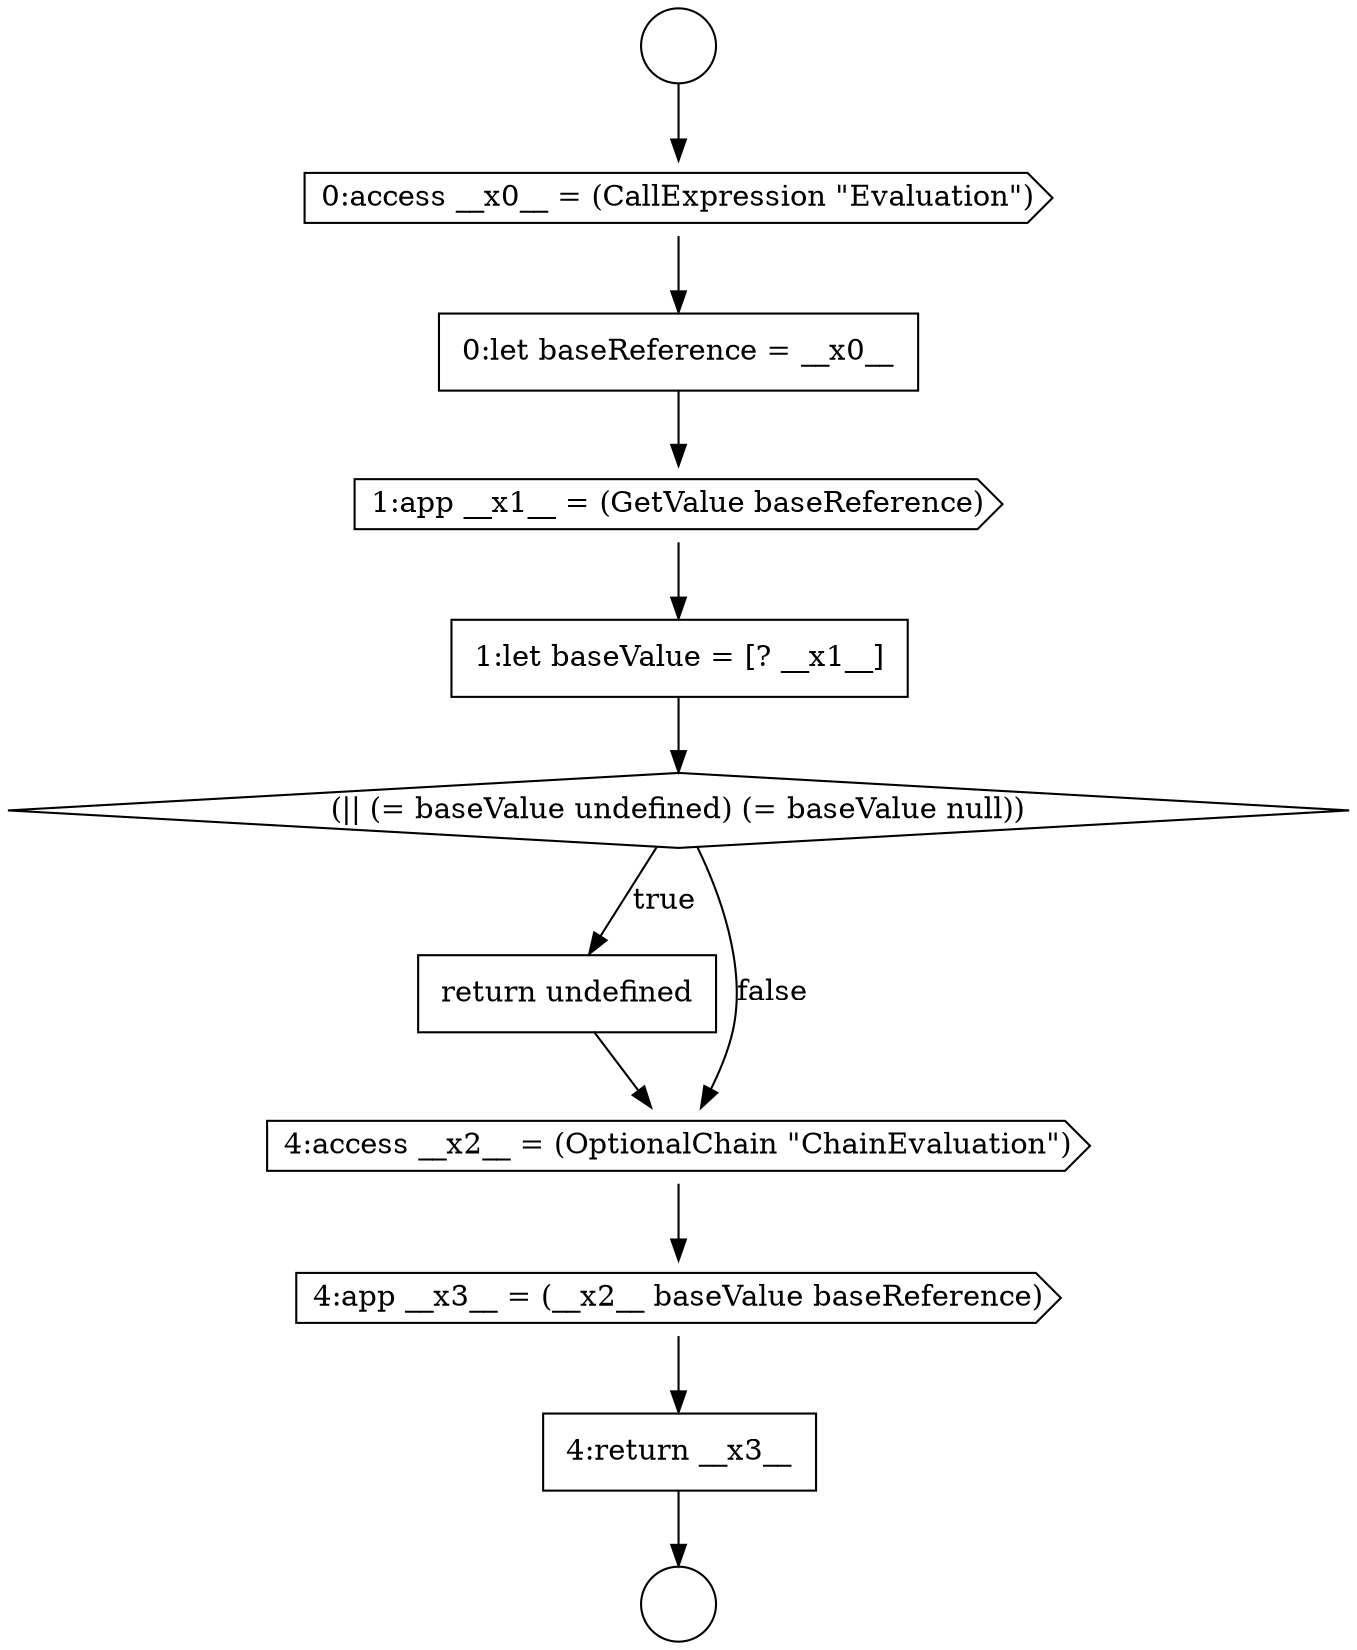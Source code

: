 digraph {
  node4807 [shape=cds, label=<<font color="black">1:app __x1__ = (GetValue baseReference)</font>> color="black" fillcolor="white" style=filled]
  node4803 [shape=circle label=" " color="black" fillcolor="white" style=filled]
  node4810 [shape=none, margin=0, label=<<font color="black">
    <table border="0" cellborder="1" cellspacing="0" cellpadding="10">
      <tr><td align="left">return undefined</td></tr>
    </table>
  </font>> color="black" fillcolor="white" style=filled]
  node4808 [shape=none, margin=0, label=<<font color="black">
    <table border="0" cellborder="1" cellspacing="0" cellpadding="10">
      <tr><td align="left">1:let baseValue = [? __x1__]</td></tr>
    </table>
  </font>> color="black" fillcolor="white" style=filled]
  node4804 [shape=circle label=" " color="black" fillcolor="white" style=filled]
  node4805 [shape=cds, label=<<font color="black">0:access __x0__ = (CallExpression &quot;Evaluation&quot;)</font>> color="black" fillcolor="white" style=filled]
  node4806 [shape=none, margin=0, label=<<font color="black">
    <table border="0" cellborder="1" cellspacing="0" cellpadding="10">
      <tr><td align="left">0:let baseReference = __x0__</td></tr>
    </table>
  </font>> color="black" fillcolor="white" style=filled]
  node4813 [shape=none, margin=0, label=<<font color="black">
    <table border="0" cellborder="1" cellspacing="0" cellpadding="10">
      <tr><td align="left">4:return __x3__</td></tr>
    </table>
  </font>> color="black" fillcolor="white" style=filled]
  node4812 [shape=cds, label=<<font color="black">4:app __x3__ = (__x2__ baseValue baseReference)</font>> color="black" fillcolor="white" style=filled]
  node4809 [shape=diamond, label=<<font color="black">(|| (= baseValue undefined) (= baseValue null))</font>> color="black" fillcolor="white" style=filled]
  node4811 [shape=cds, label=<<font color="black">4:access __x2__ = (OptionalChain &quot;ChainEvaluation&quot;)</font>> color="black" fillcolor="white" style=filled]
  node4807 -> node4808 [ color="black"]
  node4806 -> node4807 [ color="black"]
  node4809 -> node4810 [label=<<font color="black">true</font>> color="black"]
  node4809 -> node4811 [label=<<font color="black">false</font>> color="black"]
  node4808 -> node4809 [ color="black"]
  node4811 -> node4812 [ color="black"]
  node4813 -> node4804 [ color="black"]
  node4805 -> node4806 [ color="black"]
  node4812 -> node4813 [ color="black"]
  node4810 -> node4811 [ color="black"]
  node4803 -> node4805 [ color="black"]
}
